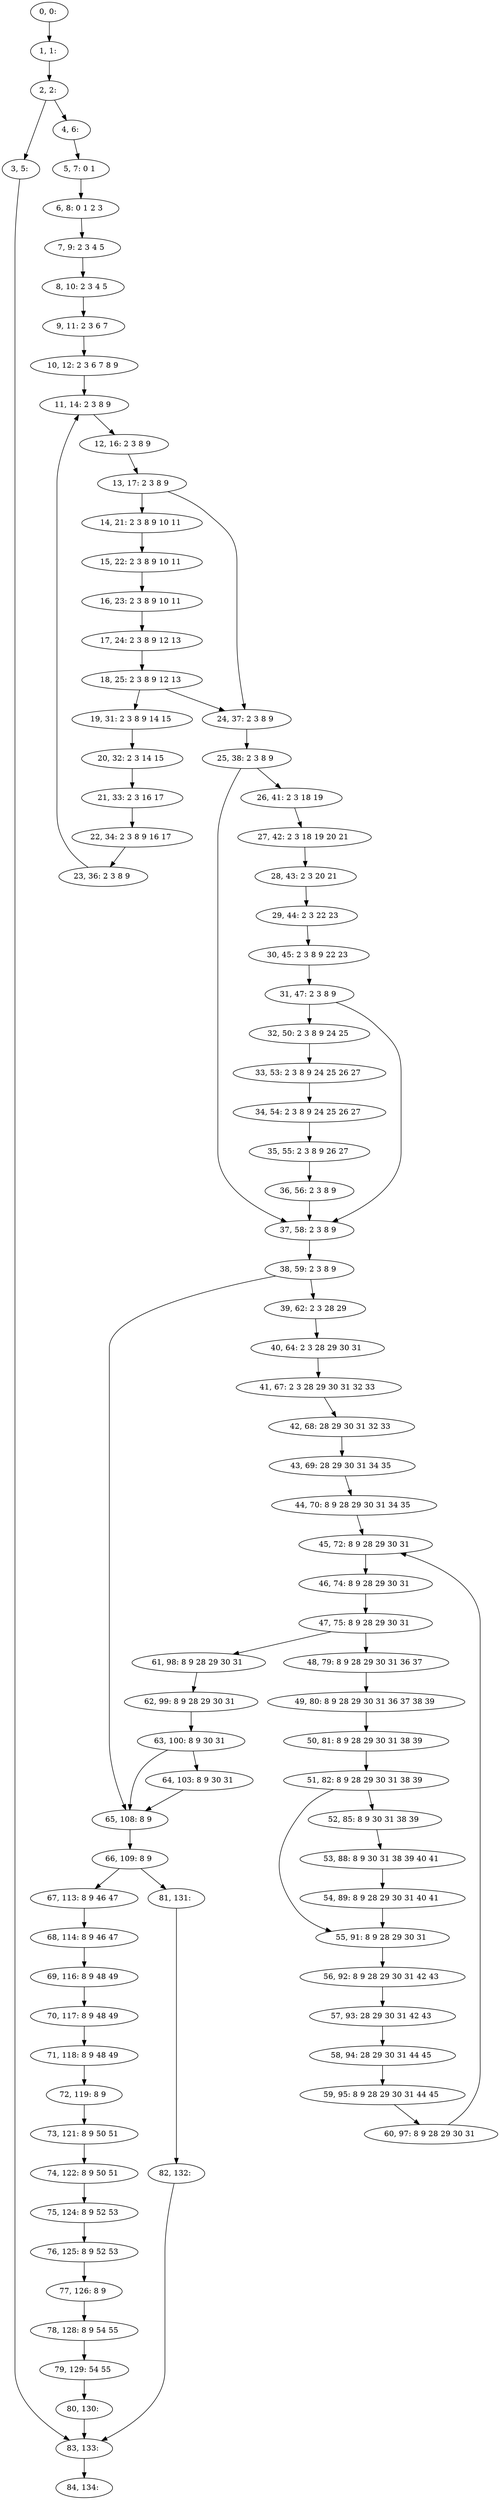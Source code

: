 digraph G {
0[label="0, 0: "];
1[label="1, 1: "];
2[label="2, 2: "];
3[label="3, 5: "];
4[label="4, 6: "];
5[label="5, 7: 0 1 "];
6[label="6, 8: 0 1 2 3 "];
7[label="7, 9: 2 3 4 5 "];
8[label="8, 10: 2 3 4 5 "];
9[label="9, 11: 2 3 6 7 "];
10[label="10, 12: 2 3 6 7 8 9 "];
11[label="11, 14: 2 3 8 9 "];
12[label="12, 16: 2 3 8 9 "];
13[label="13, 17: 2 3 8 9 "];
14[label="14, 21: 2 3 8 9 10 11 "];
15[label="15, 22: 2 3 8 9 10 11 "];
16[label="16, 23: 2 3 8 9 10 11 "];
17[label="17, 24: 2 3 8 9 12 13 "];
18[label="18, 25: 2 3 8 9 12 13 "];
19[label="19, 31: 2 3 8 9 14 15 "];
20[label="20, 32: 2 3 14 15 "];
21[label="21, 33: 2 3 16 17 "];
22[label="22, 34: 2 3 8 9 16 17 "];
23[label="23, 36: 2 3 8 9 "];
24[label="24, 37: 2 3 8 9 "];
25[label="25, 38: 2 3 8 9 "];
26[label="26, 41: 2 3 18 19 "];
27[label="27, 42: 2 3 18 19 20 21 "];
28[label="28, 43: 2 3 20 21 "];
29[label="29, 44: 2 3 22 23 "];
30[label="30, 45: 2 3 8 9 22 23 "];
31[label="31, 47: 2 3 8 9 "];
32[label="32, 50: 2 3 8 9 24 25 "];
33[label="33, 53: 2 3 8 9 24 25 26 27 "];
34[label="34, 54: 2 3 8 9 24 25 26 27 "];
35[label="35, 55: 2 3 8 9 26 27 "];
36[label="36, 56: 2 3 8 9 "];
37[label="37, 58: 2 3 8 9 "];
38[label="38, 59: 2 3 8 9 "];
39[label="39, 62: 2 3 28 29 "];
40[label="40, 64: 2 3 28 29 30 31 "];
41[label="41, 67: 2 3 28 29 30 31 32 33 "];
42[label="42, 68: 28 29 30 31 32 33 "];
43[label="43, 69: 28 29 30 31 34 35 "];
44[label="44, 70: 8 9 28 29 30 31 34 35 "];
45[label="45, 72: 8 9 28 29 30 31 "];
46[label="46, 74: 8 9 28 29 30 31 "];
47[label="47, 75: 8 9 28 29 30 31 "];
48[label="48, 79: 8 9 28 29 30 31 36 37 "];
49[label="49, 80: 8 9 28 29 30 31 36 37 38 39 "];
50[label="50, 81: 8 9 28 29 30 31 38 39 "];
51[label="51, 82: 8 9 28 29 30 31 38 39 "];
52[label="52, 85: 8 9 30 31 38 39 "];
53[label="53, 88: 8 9 30 31 38 39 40 41 "];
54[label="54, 89: 8 9 28 29 30 31 40 41 "];
55[label="55, 91: 8 9 28 29 30 31 "];
56[label="56, 92: 8 9 28 29 30 31 42 43 "];
57[label="57, 93: 28 29 30 31 42 43 "];
58[label="58, 94: 28 29 30 31 44 45 "];
59[label="59, 95: 8 9 28 29 30 31 44 45 "];
60[label="60, 97: 8 9 28 29 30 31 "];
61[label="61, 98: 8 9 28 29 30 31 "];
62[label="62, 99: 8 9 28 29 30 31 "];
63[label="63, 100: 8 9 30 31 "];
64[label="64, 103: 8 9 30 31 "];
65[label="65, 108: 8 9 "];
66[label="66, 109: 8 9 "];
67[label="67, 113: 8 9 46 47 "];
68[label="68, 114: 8 9 46 47 "];
69[label="69, 116: 8 9 48 49 "];
70[label="70, 117: 8 9 48 49 "];
71[label="71, 118: 8 9 48 49 "];
72[label="72, 119: 8 9 "];
73[label="73, 121: 8 9 50 51 "];
74[label="74, 122: 8 9 50 51 "];
75[label="75, 124: 8 9 52 53 "];
76[label="76, 125: 8 9 52 53 "];
77[label="77, 126: 8 9 "];
78[label="78, 128: 8 9 54 55 "];
79[label="79, 129: 54 55 "];
80[label="80, 130: "];
81[label="81, 131: "];
82[label="82, 132: "];
83[label="83, 133: "];
84[label="84, 134: "];
0->1 ;
1->2 ;
2->3 ;
2->4 ;
3->83 ;
4->5 ;
5->6 ;
6->7 ;
7->8 ;
8->9 ;
9->10 ;
10->11 ;
11->12 ;
12->13 ;
13->14 ;
13->24 ;
14->15 ;
15->16 ;
16->17 ;
17->18 ;
18->19 ;
18->24 ;
19->20 ;
20->21 ;
21->22 ;
22->23 ;
23->11 ;
24->25 ;
25->26 ;
25->37 ;
26->27 ;
27->28 ;
28->29 ;
29->30 ;
30->31 ;
31->32 ;
31->37 ;
32->33 ;
33->34 ;
34->35 ;
35->36 ;
36->37 ;
37->38 ;
38->39 ;
38->65 ;
39->40 ;
40->41 ;
41->42 ;
42->43 ;
43->44 ;
44->45 ;
45->46 ;
46->47 ;
47->48 ;
47->61 ;
48->49 ;
49->50 ;
50->51 ;
51->52 ;
51->55 ;
52->53 ;
53->54 ;
54->55 ;
55->56 ;
56->57 ;
57->58 ;
58->59 ;
59->60 ;
60->45 ;
61->62 ;
62->63 ;
63->64 ;
63->65 ;
64->65 ;
65->66 ;
66->67 ;
66->81 ;
67->68 ;
68->69 ;
69->70 ;
70->71 ;
71->72 ;
72->73 ;
73->74 ;
74->75 ;
75->76 ;
76->77 ;
77->78 ;
78->79 ;
79->80 ;
80->83 ;
81->82 ;
82->83 ;
83->84 ;
}

